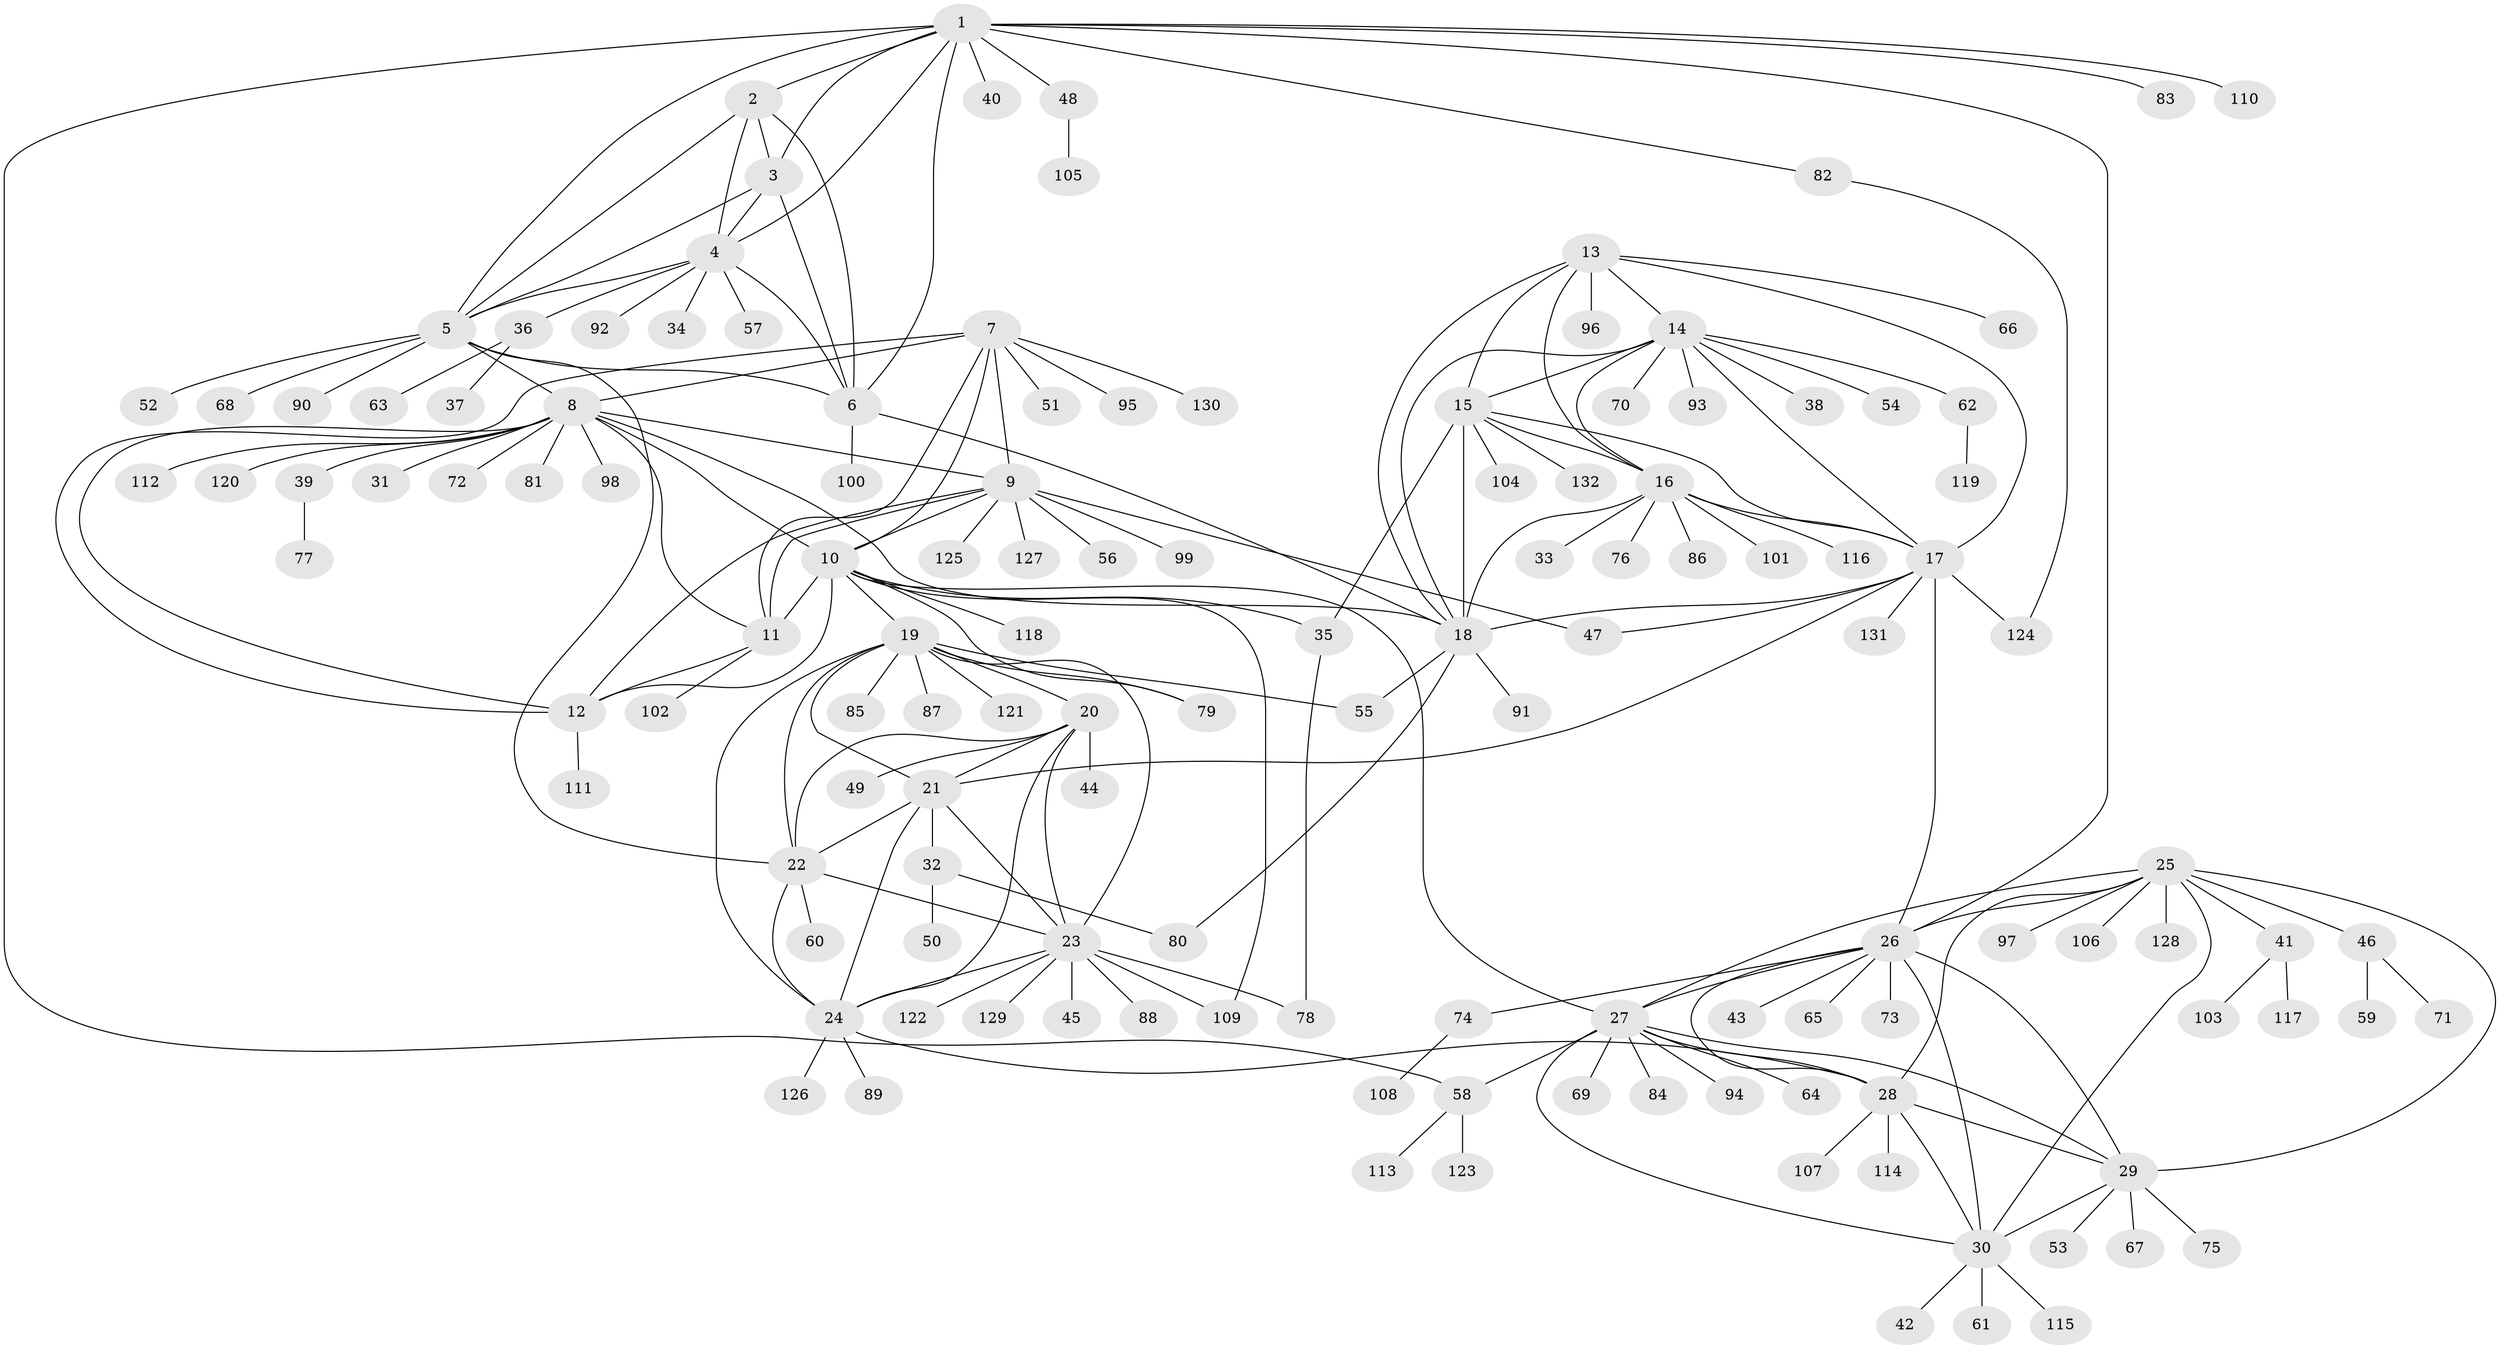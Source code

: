 // coarse degree distribution, {11: 0.019230769230769232, 6: 0.04807692307692308, 4: 0.009615384615384616, 7: 0.019230769230769232, 21: 0.009615384615384616, 10: 0.019230769230769232, 12: 0.009615384615384616, 8: 0.028846153846153848, 9: 0.057692307692307696, 5: 0.019230769230769232, 1: 0.6442307692307693, 2: 0.09615384615384616, 3: 0.019230769230769232}
// Generated by graph-tools (version 1.1) at 2025/24/03/03/25 07:24:10]
// undirected, 132 vertices, 196 edges
graph export_dot {
graph [start="1"]
  node [color=gray90,style=filled];
  1;
  2;
  3;
  4;
  5;
  6;
  7;
  8;
  9;
  10;
  11;
  12;
  13;
  14;
  15;
  16;
  17;
  18;
  19;
  20;
  21;
  22;
  23;
  24;
  25;
  26;
  27;
  28;
  29;
  30;
  31;
  32;
  33;
  34;
  35;
  36;
  37;
  38;
  39;
  40;
  41;
  42;
  43;
  44;
  45;
  46;
  47;
  48;
  49;
  50;
  51;
  52;
  53;
  54;
  55;
  56;
  57;
  58;
  59;
  60;
  61;
  62;
  63;
  64;
  65;
  66;
  67;
  68;
  69;
  70;
  71;
  72;
  73;
  74;
  75;
  76;
  77;
  78;
  79;
  80;
  81;
  82;
  83;
  84;
  85;
  86;
  87;
  88;
  89;
  90;
  91;
  92;
  93;
  94;
  95;
  96;
  97;
  98;
  99;
  100;
  101;
  102;
  103;
  104;
  105;
  106;
  107;
  108;
  109;
  110;
  111;
  112;
  113;
  114;
  115;
  116;
  117;
  118;
  119;
  120;
  121;
  122;
  123;
  124;
  125;
  126;
  127;
  128;
  129;
  130;
  131;
  132;
  1 -- 2;
  1 -- 3;
  1 -- 4;
  1 -- 5;
  1 -- 6;
  1 -- 26;
  1 -- 40;
  1 -- 48;
  1 -- 58;
  1 -- 82;
  1 -- 83;
  1 -- 110;
  2 -- 3;
  2 -- 4;
  2 -- 5;
  2 -- 6;
  3 -- 4;
  3 -- 5;
  3 -- 6;
  4 -- 5;
  4 -- 6;
  4 -- 34;
  4 -- 36;
  4 -- 57;
  4 -- 92;
  5 -- 6;
  5 -- 8;
  5 -- 22;
  5 -- 52;
  5 -- 68;
  5 -- 90;
  6 -- 18;
  6 -- 100;
  7 -- 8;
  7 -- 9;
  7 -- 10;
  7 -- 11;
  7 -- 12;
  7 -- 51;
  7 -- 95;
  7 -- 130;
  8 -- 9;
  8 -- 10;
  8 -- 11;
  8 -- 12;
  8 -- 18;
  8 -- 31;
  8 -- 39;
  8 -- 72;
  8 -- 81;
  8 -- 98;
  8 -- 112;
  8 -- 120;
  9 -- 10;
  9 -- 11;
  9 -- 12;
  9 -- 47;
  9 -- 56;
  9 -- 99;
  9 -- 125;
  9 -- 127;
  10 -- 11;
  10 -- 12;
  10 -- 19;
  10 -- 27;
  10 -- 35;
  10 -- 79;
  10 -- 109;
  10 -- 118;
  11 -- 12;
  11 -- 102;
  12 -- 111;
  13 -- 14;
  13 -- 15;
  13 -- 16;
  13 -- 17;
  13 -- 18;
  13 -- 66;
  13 -- 96;
  14 -- 15;
  14 -- 16;
  14 -- 17;
  14 -- 18;
  14 -- 38;
  14 -- 54;
  14 -- 62;
  14 -- 70;
  14 -- 93;
  15 -- 16;
  15 -- 17;
  15 -- 18;
  15 -- 35;
  15 -- 104;
  15 -- 132;
  16 -- 17;
  16 -- 18;
  16 -- 33;
  16 -- 76;
  16 -- 86;
  16 -- 101;
  16 -- 116;
  17 -- 18;
  17 -- 21;
  17 -- 26;
  17 -- 47;
  17 -- 124;
  17 -- 131;
  18 -- 55;
  18 -- 80;
  18 -- 91;
  19 -- 20;
  19 -- 21;
  19 -- 22;
  19 -- 23;
  19 -- 24;
  19 -- 55;
  19 -- 79;
  19 -- 85;
  19 -- 87;
  19 -- 121;
  20 -- 21;
  20 -- 22;
  20 -- 23;
  20 -- 24;
  20 -- 44;
  20 -- 49;
  21 -- 22;
  21 -- 23;
  21 -- 24;
  21 -- 32;
  22 -- 23;
  22 -- 24;
  22 -- 60;
  23 -- 24;
  23 -- 45;
  23 -- 78;
  23 -- 88;
  23 -- 109;
  23 -- 122;
  23 -- 129;
  24 -- 28;
  24 -- 89;
  24 -- 126;
  25 -- 26;
  25 -- 27;
  25 -- 28;
  25 -- 29;
  25 -- 30;
  25 -- 41;
  25 -- 46;
  25 -- 97;
  25 -- 106;
  25 -- 128;
  26 -- 27;
  26 -- 28;
  26 -- 29;
  26 -- 30;
  26 -- 43;
  26 -- 65;
  26 -- 73;
  26 -- 74;
  27 -- 28;
  27 -- 29;
  27 -- 30;
  27 -- 58;
  27 -- 64;
  27 -- 69;
  27 -- 84;
  27 -- 94;
  28 -- 29;
  28 -- 30;
  28 -- 107;
  28 -- 114;
  29 -- 30;
  29 -- 53;
  29 -- 67;
  29 -- 75;
  30 -- 42;
  30 -- 61;
  30 -- 115;
  32 -- 50;
  32 -- 80;
  35 -- 78;
  36 -- 37;
  36 -- 63;
  39 -- 77;
  41 -- 103;
  41 -- 117;
  46 -- 59;
  46 -- 71;
  48 -- 105;
  58 -- 113;
  58 -- 123;
  62 -- 119;
  74 -- 108;
  82 -- 124;
}
